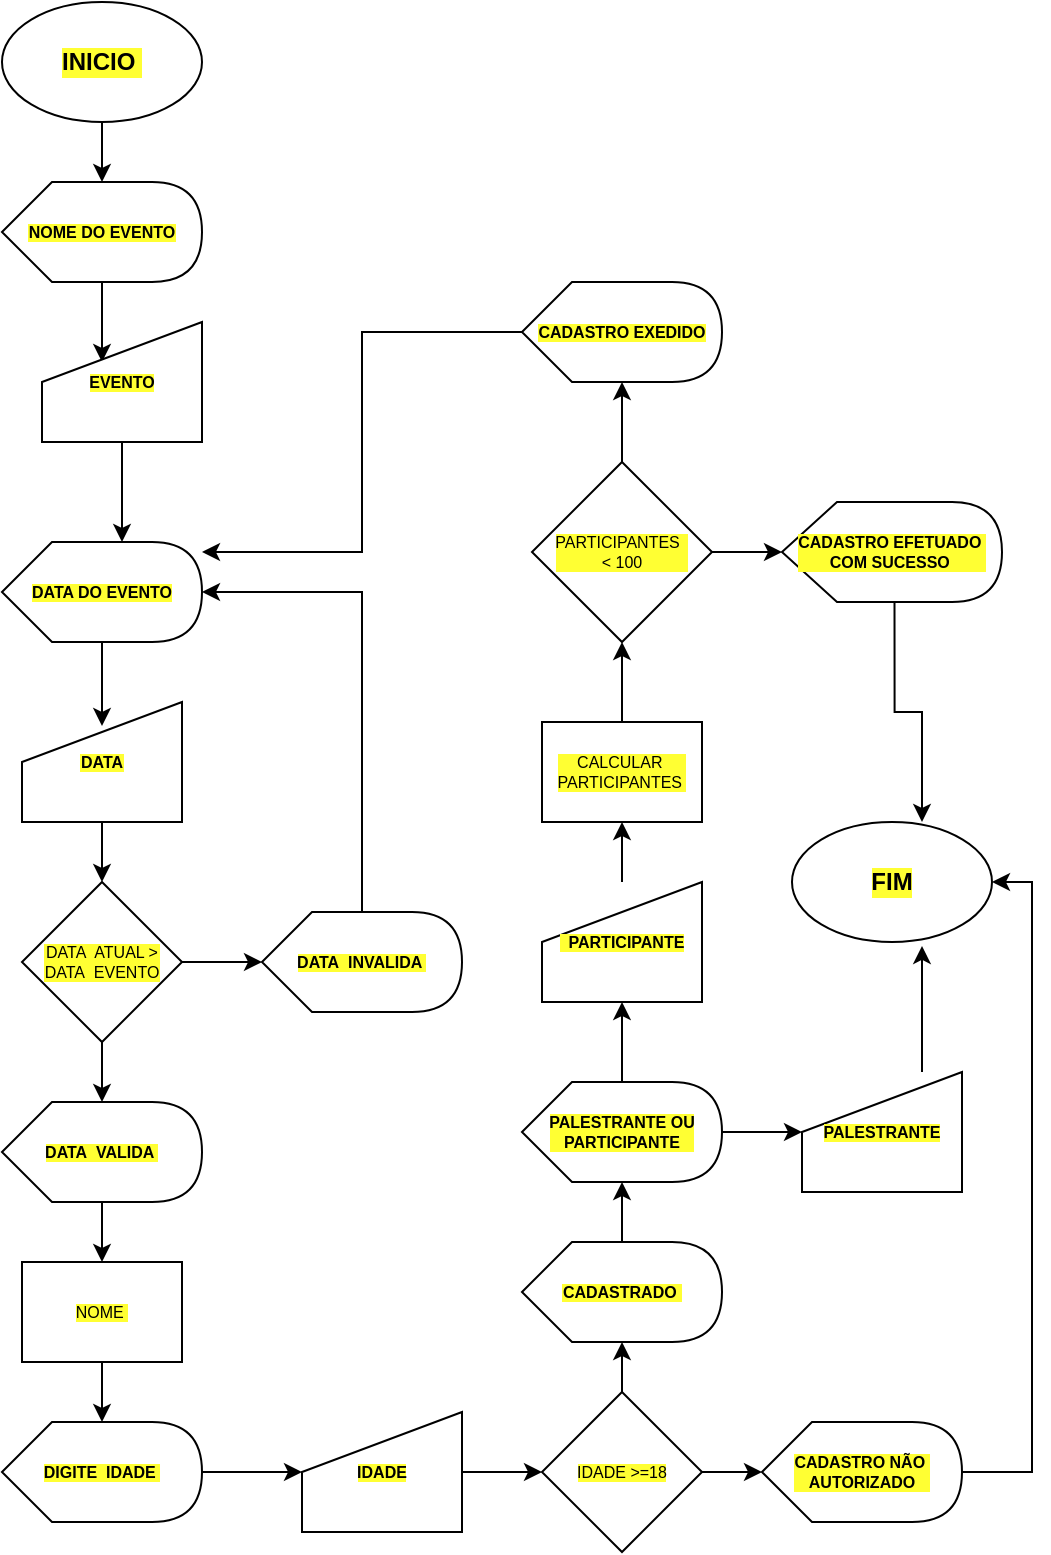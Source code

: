 <mxfile version="15.4.3" type="github">
  <diagram id="tBOEAaYhhbJr7wEglncB" name="Page-1">
    <mxGraphModel dx="1422" dy="794" grid="1" gridSize="10" guides="1" tooltips="1" connect="1" arrows="1" fold="1" page="1" pageScale="1" pageWidth="827" pageHeight="1169" math="0" shadow="0">
      <root>
        <mxCell id="0" />
        <mxCell id="1" parent="0" />
        <mxCell id="0nx9uezL-M9xThHrjuCV-3" style="edgeStyle=orthogonalEdgeStyle;rounded=0;orthogonalLoop=1;jettySize=auto;html=1;exitX=0.5;exitY=1;exitDx=0;exitDy=0;entryX=0;entryY=0;entryDx=50;entryDy=0;entryPerimeter=0;fontSize=8;" edge="1" parent="1" source="0nx9uezL-M9xThHrjuCV-1" target="0nx9uezL-M9xThHrjuCV-2">
          <mxGeometry relative="1" as="geometry" />
        </mxCell>
        <mxCell id="0nx9uezL-M9xThHrjuCV-1" value="&lt;font style=&quot;vertical-align: inherit&quot;&gt;&lt;font style=&quot;vertical-align: inherit&quot;&gt;INICIO&amp;nbsp;&lt;/font&gt;&lt;/font&gt;" style="ellipse;whiteSpace=wrap;html=1;labelBackgroundColor=#FFFF33;labelBorderColor=none;fontStyle=1" vertex="1" parent="1">
          <mxGeometry x="50" y="30" width="100" height="60" as="geometry" />
        </mxCell>
        <mxCell id="0nx9uezL-M9xThHrjuCV-5" style="edgeStyle=orthogonalEdgeStyle;rounded=0;orthogonalLoop=1;jettySize=auto;html=1;exitX=0;exitY=0;exitDx=50;exitDy=50;exitPerimeter=0;entryX=0.375;entryY=0.333;entryDx=0;entryDy=0;entryPerimeter=0;fontSize=8;" edge="1" parent="1" source="0nx9uezL-M9xThHrjuCV-2" target="0nx9uezL-M9xThHrjuCV-4">
          <mxGeometry relative="1" as="geometry" />
        </mxCell>
        <mxCell id="0nx9uezL-M9xThHrjuCV-2" value="NOME DO EVENTO" style="shape=display;whiteSpace=wrap;html=1;labelBackgroundColor=#FFFF33;labelBorderColor=none;fontSize=8;fontStyle=1" vertex="1" parent="1">
          <mxGeometry x="50" y="120" width="100" height="50" as="geometry" />
        </mxCell>
        <mxCell id="0nx9uezL-M9xThHrjuCV-7" style="edgeStyle=orthogonalEdgeStyle;rounded=0;orthogonalLoop=1;jettySize=auto;html=1;exitX=0.5;exitY=1;exitDx=0;exitDy=0;entryX=0.6;entryY=0;entryDx=0;entryDy=0;entryPerimeter=0;fontSize=8;" edge="1" parent="1" source="0nx9uezL-M9xThHrjuCV-4" target="0nx9uezL-M9xThHrjuCV-6">
          <mxGeometry relative="1" as="geometry" />
        </mxCell>
        <mxCell id="0nx9uezL-M9xThHrjuCV-4" value="EVENTO" style="shape=manualInput;whiteSpace=wrap;html=1;labelBackgroundColor=#FFFF33;labelBorderColor=none;fontSize=8;fontStyle=1;labelPosition=center;verticalLabelPosition=middle;align=center;verticalAlign=middle;" vertex="1" parent="1">
          <mxGeometry x="70" y="190" width="80" height="60" as="geometry" />
        </mxCell>
        <mxCell id="0nx9uezL-M9xThHrjuCV-9" style="edgeStyle=orthogonalEdgeStyle;rounded=0;orthogonalLoop=1;jettySize=auto;html=1;exitX=0;exitY=0;exitDx=50;exitDy=50;exitPerimeter=0;entryX=0.5;entryY=0.2;entryDx=0;entryDy=0;entryPerimeter=0;fontSize=8;" edge="1" parent="1" source="0nx9uezL-M9xThHrjuCV-6" target="0nx9uezL-M9xThHrjuCV-8">
          <mxGeometry relative="1" as="geometry" />
        </mxCell>
        <mxCell id="0nx9uezL-M9xThHrjuCV-6" value="DATA DO EVENTO" style="shape=display;whiteSpace=wrap;html=1;labelBackgroundColor=#FFFF33;labelBorderColor=none;fontSize=8;fontStyle=1" vertex="1" parent="1">
          <mxGeometry x="50" y="300" width="100" height="50" as="geometry" />
        </mxCell>
        <mxCell id="0nx9uezL-M9xThHrjuCV-11" style="edgeStyle=orthogonalEdgeStyle;rounded=0;orthogonalLoop=1;jettySize=auto;html=1;exitX=0.5;exitY=1;exitDx=0;exitDy=0;entryX=0.5;entryY=0;entryDx=0;entryDy=0;fontSize=8;" edge="1" parent="1" source="0nx9uezL-M9xThHrjuCV-8" target="0nx9uezL-M9xThHrjuCV-10">
          <mxGeometry relative="1" as="geometry" />
        </mxCell>
        <mxCell id="0nx9uezL-M9xThHrjuCV-8" value="DATA" style="shape=manualInput;whiteSpace=wrap;html=1;labelBackgroundColor=#FFFF33;labelBorderColor=none;fontSize=8;fontStyle=1;labelPosition=center;verticalLabelPosition=middle;align=center;verticalAlign=middle;" vertex="1" parent="1">
          <mxGeometry x="60" y="380" width="80" height="60" as="geometry" />
        </mxCell>
        <mxCell id="0nx9uezL-M9xThHrjuCV-13" style="edgeStyle=orthogonalEdgeStyle;rounded=0;orthogonalLoop=1;jettySize=auto;html=1;exitX=1;exitY=0.5;exitDx=0;exitDy=0;entryX=0;entryY=0.5;entryDx=0;entryDy=0;entryPerimeter=0;fontSize=8;" edge="1" parent="1" source="0nx9uezL-M9xThHrjuCV-10" target="0nx9uezL-M9xThHrjuCV-12">
          <mxGeometry relative="1" as="geometry" />
        </mxCell>
        <mxCell id="0nx9uezL-M9xThHrjuCV-16" style="edgeStyle=orthogonalEdgeStyle;rounded=0;orthogonalLoop=1;jettySize=auto;html=1;exitX=0.5;exitY=1;exitDx=0;exitDy=0;entryX=0;entryY=0;entryDx=50;entryDy=0;entryPerimeter=0;fontSize=8;" edge="1" parent="1" source="0nx9uezL-M9xThHrjuCV-10" target="0nx9uezL-M9xThHrjuCV-15">
          <mxGeometry relative="1" as="geometry" />
        </mxCell>
        <mxCell id="0nx9uezL-M9xThHrjuCV-10" value="DATA&amp;nbsp; ATUAL &amp;gt;&lt;br&gt;DATA&amp;nbsp; EVENTO" style="rhombus;whiteSpace=wrap;html=1;labelBackgroundColor=#FFFF33;labelBorderColor=none;fontSize=8;" vertex="1" parent="1">
          <mxGeometry x="60" y="470" width="80" height="80" as="geometry" />
        </mxCell>
        <mxCell id="0nx9uezL-M9xThHrjuCV-14" style="edgeStyle=orthogonalEdgeStyle;rounded=0;orthogonalLoop=1;jettySize=auto;html=1;exitX=0;exitY=0;exitDx=50;exitDy=0;exitPerimeter=0;entryX=1;entryY=0.5;entryDx=0;entryDy=0;entryPerimeter=0;fontSize=8;" edge="1" parent="1" source="0nx9uezL-M9xThHrjuCV-12" target="0nx9uezL-M9xThHrjuCV-6">
          <mxGeometry relative="1" as="geometry" />
        </mxCell>
        <mxCell id="0nx9uezL-M9xThHrjuCV-12" value="DATA&amp;nbsp; INVALIDA&amp;nbsp;" style="shape=display;whiteSpace=wrap;html=1;labelBackgroundColor=#FFFF33;labelBorderColor=none;fontSize=8;fontStyle=1" vertex="1" parent="1">
          <mxGeometry x="180" y="485" width="100" height="50" as="geometry" />
        </mxCell>
        <mxCell id="0nx9uezL-M9xThHrjuCV-18" style="edgeStyle=orthogonalEdgeStyle;rounded=0;orthogonalLoop=1;jettySize=auto;html=1;exitX=0;exitY=0;exitDx=50;exitDy=50;exitPerimeter=0;entryX=0.5;entryY=0;entryDx=0;entryDy=0;fontSize=8;" edge="1" parent="1" source="0nx9uezL-M9xThHrjuCV-15" target="0nx9uezL-M9xThHrjuCV-17">
          <mxGeometry relative="1" as="geometry" />
        </mxCell>
        <mxCell id="0nx9uezL-M9xThHrjuCV-15" value="DATA&amp;nbsp; VALIDA&amp;nbsp;" style="shape=display;whiteSpace=wrap;html=1;labelBackgroundColor=#FFFF33;labelBorderColor=none;fontSize=8;fontStyle=1" vertex="1" parent="1">
          <mxGeometry x="50" y="580" width="100" height="50" as="geometry" />
        </mxCell>
        <mxCell id="0nx9uezL-M9xThHrjuCV-20" style="edgeStyle=orthogonalEdgeStyle;rounded=0;orthogonalLoop=1;jettySize=auto;html=1;exitX=0.5;exitY=1;exitDx=0;exitDy=0;entryX=0;entryY=0;entryDx=50;entryDy=0;entryPerimeter=0;fontSize=8;" edge="1" parent="1" source="0nx9uezL-M9xThHrjuCV-17" target="0nx9uezL-M9xThHrjuCV-19">
          <mxGeometry relative="1" as="geometry" />
        </mxCell>
        <mxCell id="0nx9uezL-M9xThHrjuCV-17" value="NOME&amp;nbsp;" style="rounded=0;whiteSpace=wrap;html=1;labelBackgroundColor=#FFFF33;labelBorderColor=none;fontSize=8;" vertex="1" parent="1">
          <mxGeometry x="60" y="660" width="80" height="50" as="geometry" />
        </mxCell>
        <mxCell id="0nx9uezL-M9xThHrjuCV-24" style="edgeStyle=orthogonalEdgeStyle;rounded=0;orthogonalLoop=1;jettySize=auto;html=1;exitX=1;exitY=0.5;exitDx=0;exitDy=0;exitPerimeter=0;fontSize=8;" edge="1" parent="1" source="0nx9uezL-M9xThHrjuCV-19" target="0nx9uezL-M9xThHrjuCV-21">
          <mxGeometry relative="1" as="geometry" />
        </mxCell>
        <mxCell id="0nx9uezL-M9xThHrjuCV-19" value="DIGITE&amp;nbsp; IDADE&amp;nbsp;" style="shape=display;whiteSpace=wrap;html=1;labelBackgroundColor=#FFFF33;labelBorderColor=none;fontSize=8;fontStyle=1" vertex="1" parent="1">
          <mxGeometry x="50" y="740" width="100" height="50" as="geometry" />
        </mxCell>
        <mxCell id="0nx9uezL-M9xThHrjuCV-26" style="edgeStyle=orthogonalEdgeStyle;rounded=0;orthogonalLoop=1;jettySize=auto;html=1;exitX=1;exitY=0.5;exitDx=0;exitDy=0;entryX=0;entryY=0.5;entryDx=0;entryDy=0;fontSize=8;" edge="1" parent="1" source="0nx9uezL-M9xThHrjuCV-21" target="0nx9uezL-M9xThHrjuCV-25">
          <mxGeometry relative="1" as="geometry" />
        </mxCell>
        <mxCell id="0nx9uezL-M9xThHrjuCV-21" value="IDADE" style="shape=manualInput;whiteSpace=wrap;html=1;labelBackgroundColor=#FFFF33;labelBorderColor=none;fontSize=8;fontStyle=1;labelPosition=center;verticalLabelPosition=middle;align=center;verticalAlign=middle;" vertex="1" parent="1">
          <mxGeometry x="200" y="735" width="80" height="60" as="geometry" />
        </mxCell>
        <mxCell id="0nx9uezL-M9xThHrjuCV-29" style="edgeStyle=orthogonalEdgeStyle;rounded=0;orthogonalLoop=1;jettySize=auto;html=1;exitX=0.5;exitY=0;exitDx=0;exitDy=0;entryX=0;entryY=0;entryDx=50;entryDy=50;entryPerimeter=0;fontSize=8;" edge="1" parent="1" source="0nx9uezL-M9xThHrjuCV-25" target="0nx9uezL-M9xThHrjuCV-28">
          <mxGeometry relative="1" as="geometry" />
        </mxCell>
        <mxCell id="0nx9uezL-M9xThHrjuCV-30" style="edgeStyle=orthogonalEdgeStyle;rounded=0;orthogonalLoop=1;jettySize=auto;html=1;exitX=1;exitY=0.5;exitDx=0;exitDy=0;entryX=0;entryY=0.5;entryDx=0;entryDy=0;entryPerimeter=0;fontSize=8;" edge="1" parent="1" source="0nx9uezL-M9xThHrjuCV-25" target="0nx9uezL-M9xThHrjuCV-27">
          <mxGeometry relative="1" as="geometry" />
        </mxCell>
        <mxCell id="0nx9uezL-M9xThHrjuCV-25" value="IDADE &amp;gt;=18" style="rhombus;whiteSpace=wrap;html=1;labelBackgroundColor=#FFFF33;labelBorderColor=none;fontSize=8;" vertex="1" parent="1">
          <mxGeometry x="320" y="725" width="80" height="80" as="geometry" />
        </mxCell>
        <mxCell id="0nx9uezL-M9xThHrjuCV-51" style="edgeStyle=orthogonalEdgeStyle;rounded=0;orthogonalLoop=1;jettySize=auto;html=1;exitX=1;exitY=0.5;exitDx=0;exitDy=0;exitPerimeter=0;entryX=1;entryY=0.5;entryDx=0;entryDy=0;fontSize=8;" edge="1" parent="1" source="0nx9uezL-M9xThHrjuCV-27" target="0nx9uezL-M9xThHrjuCV-47">
          <mxGeometry relative="1" as="geometry" />
        </mxCell>
        <mxCell id="0nx9uezL-M9xThHrjuCV-27" value="CADASTRO NÃO&amp;nbsp;&lt;br&gt;AUTORIZADO" style="shape=display;whiteSpace=wrap;html=1;labelBackgroundColor=#FFFF33;labelBorderColor=none;fontSize=8;fontStyle=1" vertex="1" parent="1">
          <mxGeometry x="430" y="740" width="100" height="50" as="geometry" />
        </mxCell>
        <mxCell id="0nx9uezL-M9xThHrjuCV-32" style="edgeStyle=orthogonalEdgeStyle;rounded=0;orthogonalLoop=1;jettySize=auto;html=1;exitX=0;exitY=0;exitDx=50;exitDy=0;exitPerimeter=0;entryX=0;entryY=0;entryDx=50;entryDy=50;entryPerimeter=0;fontSize=8;" edge="1" parent="1" source="0nx9uezL-M9xThHrjuCV-28" target="0nx9uezL-M9xThHrjuCV-31">
          <mxGeometry relative="1" as="geometry" />
        </mxCell>
        <mxCell id="0nx9uezL-M9xThHrjuCV-28" value="CADASTRADO&amp;nbsp;" style="shape=display;whiteSpace=wrap;html=1;labelBackgroundColor=#FFFF33;labelBorderColor=none;fontSize=8;fontStyle=1" vertex="1" parent="1">
          <mxGeometry x="310" y="650" width="100" height="50" as="geometry" />
        </mxCell>
        <mxCell id="0nx9uezL-M9xThHrjuCV-35" style="edgeStyle=orthogonalEdgeStyle;rounded=0;orthogonalLoop=1;jettySize=auto;html=1;exitX=1;exitY=0.5;exitDx=0;exitDy=0;exitPerimeter=0;entryX=0;entryY=0.5;entryDx=0;entryDy=0;fontSize=8;" edge="1" parent="1" source="0nx9uezL-M9xThHrjuCV-31" target="0nx9uezL-M9xThHrjuCV-33">
          <mxGeometry relative="1" as="geometry" />
        </mxCell>
        <mxCell id="0nx9uezL-M9xThHrjuCV-36" style="edgeStyle=orthogonalEdgeStyle;rounded=0;orthogonalLoop=1;jettySize=auto;html=1;exitX=0;exitY=0;exitDx=50;exitDy=0;exitPerimeter=0;entryX=0.5;entryY=1;entryDx=0;entryDy=0;fontSize=8;" edge="1" parent="1" source="0nx9uezL-M9xThHrjuCV-31" target="0nx9uezL-M9xThHrjuCV-34">
          <mxGeometry relative="1" as="geometry" />
        </mxCell>
        <mxCell id="0nx9uezL-M9xThHrjuCV-31" value="PALESTRANTE OU&lt;br&gt;PARTICIPANTE" style="shape=display;whiteSpace=wrap;html=1;labelBackgroundColor=#FFFF33;labelBorderColor=none;fontSize=8;fontStyle=1" vertex="1" parent="1">
          <mxGeometry x="310" y="570" width="100" height="50" as="geometry" />
        </mxCell>
        <mxCell id="0nx9uezL-M9xThHrjuCV-48" style="edgeStyle=orthogonalEdgeStyle;rounded=0;orthogonalLoop=1;jettySize=auto;html=1;exitX=0.75;exitY=0;exitDx=0;exitDy=0;entryX=0.65;entryY=1.033;entryDx=0;entryDy=0;entryPerimeter=0;fontSize=8;" edge="1" parent="1" source="0nx9uezL-M9xThHrjuCV-33" target="0nx9uezL-M9xThHrjuCV-47">
          <mxGeometry relative="1" as="geometry" />
        </mxCell>
        <mxCell id="0nx9uezL-M9xThHrjuCV-33" value="PALESTRANTE" style="shape=manualInput;whiteSpace=wrap;html=1;labelBackgroundColor=#FFFF33;labelBorderColor=none;fontSize=8;fontStyle=1;labelPosition=center;verticalLabelPosition=middle;align=center;verticalAlign=middle;" vertex="1" parent="1">
          <mxGeometry x="450" y="565" width="80" height="60" as="geometry" />
        </mxCell>
        <mxCell id="0nx9uezL-M9xThHrjuCV-38" style="edgeStyle=orthogonalEdgeStyle;rounded=0;orthogonalLoop=1;jettySize=auto;html=1;exitX=0.5;exitY=0;exitDx=0;exitDy=0;entryX=0.5;entryY=1;entryDx=0;entryDy=0;fontSize=8;" edge="1" parent="1" source="0nx9uezL-M9xThHrjuCV-34" target="0nx9uezL-M9xThHrjuCV-37">
          <mxGeometry relative="1" as="geometry" />
        </mxCell>
        <mxCell id="0nx9uezL-M9xThHrjuCV-34" value="&amp;nbsp; PARTICIPANTE" style="shape=manualInput;whiteSpace=wrap;html=1;labelBackgroundColor=#FFFF33;labelBorderColor=none;fontSize=8;fontStyle=1;labelPosition=center;verticalLabelPosition=middle;align=center;verticalAlign=middle;" vertex="1" parent="1">
          <mxGeometry x="320" y="470" width="80" height="60" as="geometry" />
        </mxCell>
        <mxCell id="0nx9uezL-M9xThHrjuCV-41" style="edgeStyle=orthogonalEdgeStyle;rounded=0;orthogonalLoop=1;jettySize=auto;html=1;exitX=0.5;exitY=0;exitDx=0;exitDy=0;entryX=0.5;entryY=1;entryDx=0;entryDy=0;fontSize=8;" edge="1" parent="1" source="0nx9uezL-M9xThHrjuCV-37" target="0nx9uezL-M9xThHrjuCV-39">
          <mxGeometry relative="1" as="geometry" />
        </mxCell>
        <mxCell id="0nx9uezL-M9xThHrjuCV-37" value="CALCULAR&amp;nbsp;&lt;br&gt;PARTICIPANTES&amp;nbsp;" style="rounded=0;whiteSpace=wrap;html=1;labelBackgroundColor=#FFFF33;labelBorderColor=none;fontSize=8;" vertex="1" parent="1">
          <mxGeometry x="320" y="390" width="80" height="50" as="geometry" />
        </mxCell>
        <mxCell id="0nx9uezL-M9xThHrjuCV-44" style="edgeStyle=orthogonalEdgeStyle;rounded=0;orthogonalLoop=1;jettySize=auto;html=1;exitX=1;exitY=0.5;exitDx=0;exitDy=0;entryX=0;entryY=0.5;entryDx=0;entryDy=0;entryPerimeter=0;fontSize=8;" edge="1" parent="1" source="0nx9uezL-M9xThHrjuCV-39" target="0nx9uezL-M9xThHrjuCV-42">
          <mxGeometry relative="1" as="geometry" />
        </mxCell>
        <mxCell id="0nx9uezL-M9xThHrjuCV-45" style="edgeStyle=orthogonalEdgeStyle;rounded=0;orthogonalLoop=1;jettySize=auto;html=1;exitX=0.5;exitY=0;exitDx=0;exitDy=0;entryX=0;entryY=0;entryDx=50;entryDy=50;entryPerimeter=0;fontSize=8;" edge="1" parent="1" source="0nx9uezL-M9xThHrjuCV-39" target="0nx9uezL-M9xThHrjuCV-43">
          <mxGeometry relative="1" as="geometry" />
        </mxCell>
        <mxCell id="0nx9uezL-M9xThHrjuCV-39" value="PARTICIPANTES&amp;nbsp;&amp;nbsp;&lt;br&gt;&amp;lt; 100" style="rhombus;whiteSpace=wrap;html=1;labelBackgroundColor=#FFFF33;labelBorderColor=none;fontSize=8;" vertex="1" parent="1">
          <mxGeometry x="315" y="260" width="90" height="90" as="geometry" />
        </mxCell>
        <mxCell id="0nx9uezL-M9xThHrjuCV-50" style="edgeStyle=orthogonalEdgeStyle;rounded=0;orthogonalLoop=1;jettySize=auto;html=1;exitX=0;exitY=0;exitDx=56.25;exitDy=50;exitPerimeter=0;entryX=0.65;entryY=0;entryDx=0;entryDy=0;entryPerimeter=0;fontSize=8;" edge="1" parent="1" source="0nx9uezL-M9xThHrjuCV-42" target="0nx9uezL-M9xThHrjuCV-47">
          <mxGeometry relative="1" as="geometry" />
        </mxCell>
        <mxCell id="0nx9uezL-M9xThHrjuCV-42" value="CADASTRO EFETUADO&amp;nbsp;&lt;br&gt;COM SUCESSO&amp;nbsp;" style="shape=display;whiteSpace=wrap;html=1;labelBackgroundColor=#FFFF33;labelBorderColor=none;fontSize=8;fontStyle=1" vertex="1" parent="1">
          <mxGeometry x="440" y="280" width="110" height="50" as="geometry" />
        </mxCell>
        <mxCell id="0nx9uezL-M9xThHrjuCV-52" style="edgeStyle=orthogonalEdgeStyle;rounded=0;orthogonalLoop=1;jettySize=auto;html=1;exitX=0;exitY=0.5;exitDx=0;exitDy=0;exitPerimeter=0;entryX=1;entryY=0.1;entryDx=0;entryDy=0;entryPerimeter=0;fontSize=8;" edge="1" parent="1" source="0nx9uezL-M9xThHrjuCV-43" target="0nx9uezL-M9xThHrjuCV-6">
          <mxGeometry relative="1" as="geometry" />
        </mxCell>
        <mxCell id="0nx9uezL-M9xThHrjuCV-43" value="CADASTRO EXEDIDO" style="shape=display;whiteSpace=wrap;html=1;labelBackgroundColor=#FFFF33;labelBorderColor=none;fontSize=8;fontStyle=1" vertex="1" parent="1">
          <mxGeometry x="310" y="170" width="100" height="50" as="geometry" />
        </mxCell>
        <mxCell id="0nx9uezL-M9xThHrjuCV-47" value="&lt;font style=&quot;vertical-align: inherit&quot;&gt;&lt;font style=&quot;vertical-align: inherit&quot;&gt;FIM&lt;/font&gt;&lt;/font&gt;" style="ellipse;whiteSpace=wrap;html=1;labelBackgroundColor=#FFFF33;labelBorderColor=none;fontStyle=1" vertex="1" parent="1">
          <mxGeometry x="445" y="440" width="100" height="60" as="geometry" />
        </mxCell>
      </root>
    </mxGraphModel>
  </diagram>
</mxfile>
